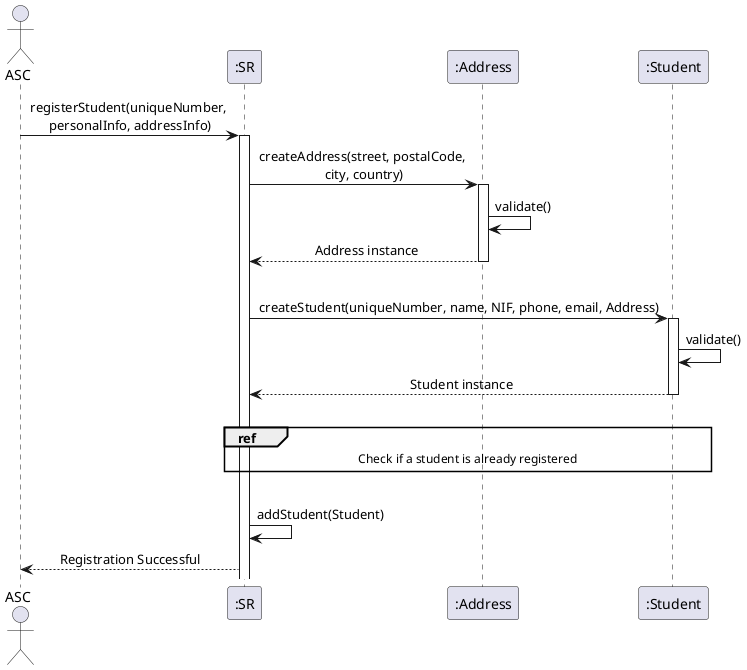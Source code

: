 @startuml
skinparam sequenceMessageAlign center

actor ASC
participant ":SR" as StudentRepository
participant ":Address" as Address
participant ":Student" as Student

ASC -> StudentRepository: registerStudent(uniqueNumber, \npersonalInfo, addressInfo)
activate StudentRepository
StudentRepository -> Address: createAddress(street, postalCode, \ncity, country)
activate Address
Address -> Address: validate()
Address --> StudentRepository: Address instance
deactivate Address
|||
StudentRepository -> Student: createStudent(uniqueNumber, name, NIF, phone, email, Address)
activate Student
Student -> Student: validate()
Student --> StudentRepository: Student instance
|||
ref over StudentRepository, Student
    Check if a student is already registered
end ref

deactivate Student
|||
StudentRepository -> StudentRepository: addStudent(Student)
StudentRepository --> ASC: Registration Successful
@enduml